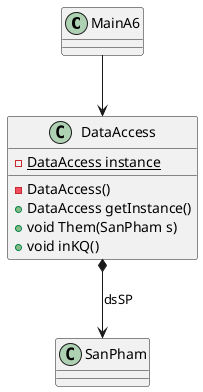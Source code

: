 @startuml
'https://plantuml.com/class-diagram
class MainA6

class DataAccess{
    -{static} DataAccess instance
    -DataAccess()
    +DataAccess getInstance()
    +void Them(SanPham s)
    +void inKQ()
}
class SanPham
DataAccess*-->SanPham:"dsSP"
MainA6-->DataAccess
@enduml